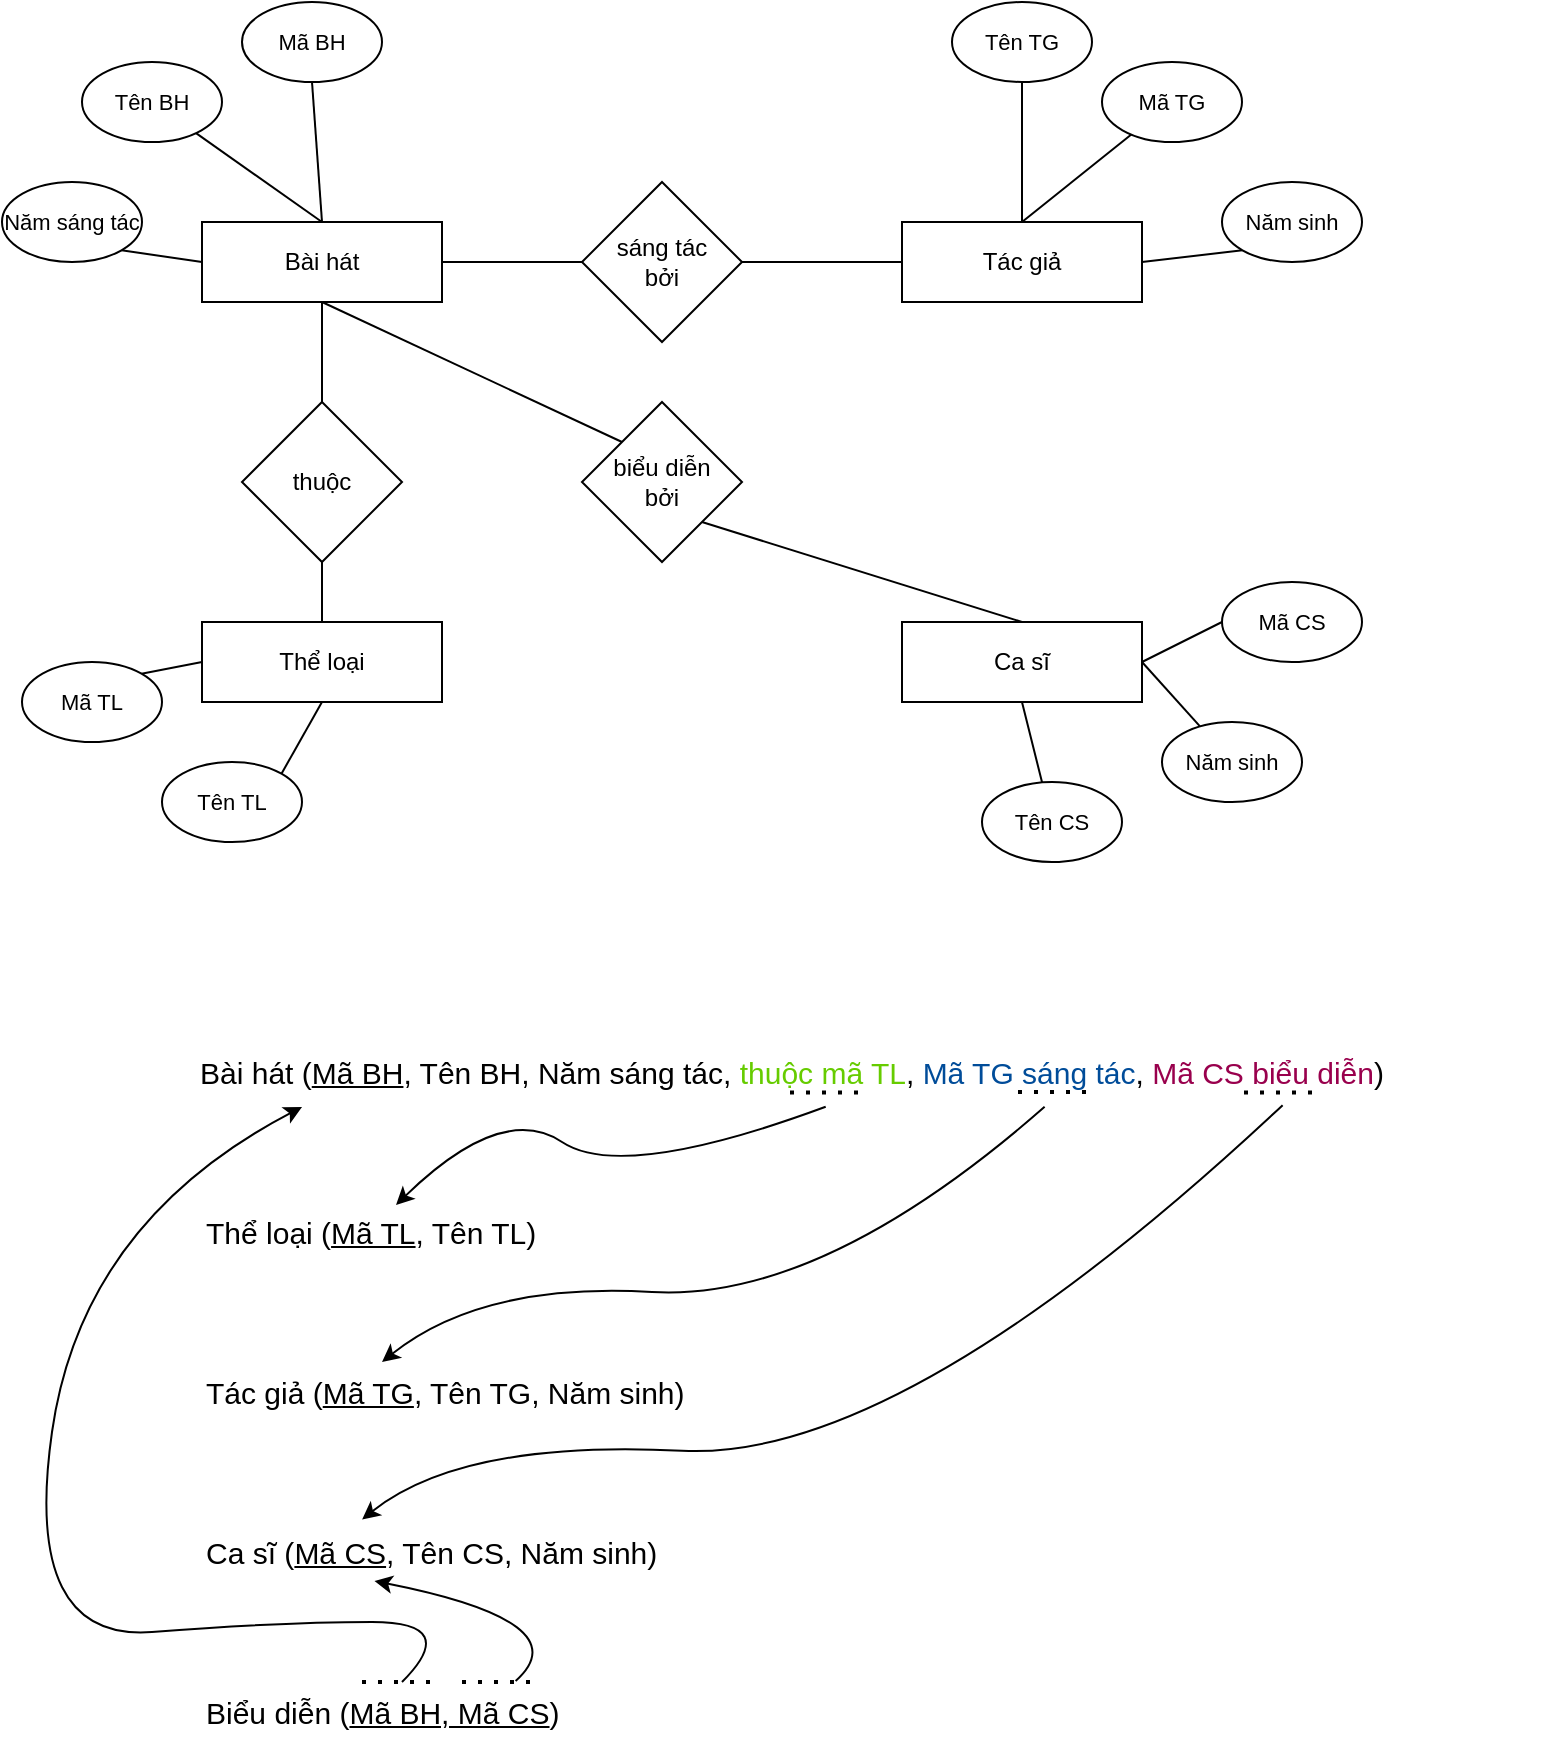 <mxfile version="20.1.1" type="github">
  <diagram id="juYDDhbQV2ejAXvNcZQj" name="Page-1">
    <mxGraphModel dx="901" dy="522" grid="1" gridSize="10" guides="1" tooltips="1" connect="1" arrows="1" fold="1" page="1" pageScale="1" pageWidth="827" pageHeight="1169" math="0" shadow="0">
      <root>
        <mxCell id="0" />
        <mxCell id="1" parent="0" />
        <mxCell id="WebsGutZkE8XCqcuteTi-13" style="edgeStyle=none;shape=connector;rounded=0;orthogonalLoop=1;jettySize=auto;html=1;labelBackgroundColor=default;fontFamily=Helvetica;fontSize=11;fontColor=default;endArrow=none;strokeColor=default;exitX=0.5;exitY=1;exitDx=0;exitDy=0;entryX=0;entryY=0;entryDx=0;entryDy=0;" edge="1" parent="1" source="WebsGutZkE8XCqcuteTi-1" target="WebsGutZkE8XCqcuteTi-6">
          <mxGeometry relative="1" as="geometry" />
        </mxCell>
        <mxCell id="WebsGutZkE8XCqcuteTi-16" style="edgeStyle=none;shape=connector;rounded=0;orthogonalLoop=1;jettySize=auto;html=1;entryX=0;entryY=0.5;entryDx=0;entryDy=0;labelBackgroundColor=default;fontFamily=Helvetica;fontSize=11;fontColor=default;endArrow=none;strokeColor=default;" edge="1" parent="1" source="WebsGutZkE8XCqcuteTi-1" target="WebsGutZkE8XCqcuteTi-7">
          <mxGeometry relative="1" as="geometry" />
        </mxCell>
        <mxCell id="WebsGutZkE8XCqcuteTi-18" style="edgeStyle=none;shape=connector;rounded=0;orthogonalLoop=1;jettySize=auto;html=1;entryX=0.5;entryY=0;entryDx=0;entryDy=0;labelBackgroundColor=default;fontFamily=Helvetica;fontSize=11;fontColor=default;endArrow=none;strokeColor=default;" edge="1" parent="1" source="WebsGutZkE8XCqcuteTi-1" target="WebsGutZkE8XCqcuteTi-5">
          <mxGeometry relative="1" as="geometry" />
        </mxCell>
        <mxCell id="WebsGutZkE8XCqcuteTi-1" value="Bài hát" style="rounded=0;whiteSpace=wrap;html=1;" vertex="1" parent="1">
          <mxGeometry x="120" y="120" width="120" height="40" as="geometry" />
        </mxCell>
        <mxCell id="WebsGutZkE8XCqcuteTi-2" value="Tác giả" style="rounded=0;whiteSpace=wrap;html=1;" vertex="1" parent="1">
          <mxGeometry x="470" y="120" width="120" height="40" as="geometry" />
        </mxCell>
        <mxCell id="WebsGutZkE8XCqcuteTi-3" value="Thể loại" style="rounded=0;whiteSpace=wrap;html=1;" vertex="1" parent="1">
          <mxGeometry x="120" y="320" width="120" height="40" as="geometry" />
        </mxCell>
        <mxCell id="WebsGutZkE8XCqcuteTi-4" value="Ca sĩ" style="rounded=0;whiteSpace=wrap;html=1;" vertex="1" parent="1">
          <mxGeometry x="470" y="320" width="120" height="40" as="geometry" />
        </mxCell>
        <mxCell id="WebsGutZkE8XCqcuteTi-19" style="edgeStyle=none;shape=connector;rounded=0;orthogonalLoop=1;jettySize=auto;html=1;entryX=0.5;entryY=0;entryDx=0;entryDy=0;labelBackgroundColor=default;fontFamily=Helvetica;fontSize=11;fontColor=default;endArrow=none;strokeColor=default;" edge="1" parent="1" source="WebsGutZkE8XCqcuteTi-5" target="WebsGutZkE8XCqcuteTi-3">
          <mxGeometry relative="1" as="geometry" />
        </mxCell>
        <mxCell id="WebsGutZkE8XCqcuteTi-5" value="thuộc" style="rhombus;whiteSpace=wrap;html=1;" vertex="1" parent="1">
          <mxGeometry x="140" y="210" width="80" height="80" as="geometry" />
        </mxCell>
        <mxCell id="WebsGutZkE8XCqcuteTi-14" style="edgeStyle=none;shape=connector;rounded=0;orthogonalLoop=1;jettySize=auto;html=1;exitX=1;exitY=1;exitDx=0;exitDy=0;entryX=0.5;entryY=0;entryDx=0;entryDy=0;labelBackgroundColor=default;fontFamily=Helvetica;fontSize=11;fontColor=default;endArrow=none;strokeColor=default;" edge="1" parent="1" source="WebsGutZkE8XCqcuteTi-6" target="WebsGutZkE8XCqcuteTi-4">
          <mxGeometry relative="1" as="geometry" />
        </mxCell>
        <mxCell id="WebsGutZkE8XCqcuteTi-6" value="biểu diễn&lt;br&gt;bởi" style="rhombus;whiteSpace=wrap;html=1;" vertex="1" parent="1">
          <mxGeometry x="310" y="210" width="80" height="80" as="geometry" />
        </mxCell>
        <mxCell id="WebsGutZkE8XCqcuteTi-17" style="edgeStyle=none;shape=connector;rounded=0;orthogonalLoop=1;jettySize=auto;html=1;entryX=0;entryY=0.5;entryDx=0;entryDy=0;labelBackgroundColor=default;fontFamily=Helvetica;fontSize=11;fontColor=default;endArrow=none;strokeColor=default;" edge="1" parent="1" source="WebsGutZkE8XCqcuteTi-7" target="WebsGutZkE8XCqcuteTi-2">
          <mxGeometry relative="1" as="geometry" />
        </mxCell>
        <mxCell id="WebsGutZkE8XCqcuteTi-7" value="sáng tác&lt;br&gt;bởi" style="rhombus;whiteSpace=wrap;html=1;" vertex="1" parent="1">
          <mxGeometry x="310" y="100" width="80" height="80" as="geometry" />
        </mxCell>
        <mxCell id="WebsGutZkE8XCqcuteTi-32" style="edgeStyle=none;shape=connector;rounded=0;orthogonalLoop=1;jettySize=auto;html=1;labelBackgroundColor=default;fontFamily=Helvetica;fontSize=11;fontColor=default;endArrow=none;strokeColor=default;" edge="1" parent="1" source="WebsGutZkE8XCqcuteTi-20">
          <mxGeometry relative="1" as="geometry">
            <mxPoint x="180" y="120" as="targetPoint" />
          </mxGeometry>
        </mxCell>
        <mxCell id="WebsGutZkE8XCqcuteTi-20" value="Tên BH" style="ellipse;whiteSpace=wrap;html=1;fontFamily=Helvetica;fontSize=11;fontColor=default;" vertex="1" parent="1">
          <mxGeometry x="60" y="40" width="70" height="40" as="geometry" />
        </mxCell>
        <mxCell id="WebsGutZkE8XCqcuteTi-31" style="edgeStyle=none;shape=connector;rounded=0;orthogonalLoop=1;jettySize=auto;html=1;exitX=0.5;exitY=1;exitDx=0;exitDy=0;entryX=0.5;entryY=0;entryDx=0;entryDy=0;labelBackgroundColor=default;fontFamily=Helvetica;fontSize=11;fontColor=default;endArrow=none;strokeColor=default;" edge="1" parent="1" source="WebsGutZkE8XCqcuteTi-21" target="WebsGutZkE8XCqcuteTi-1">
          <mxGeometry relative="1" as="geometry" />
        </mxCell>
        <mxCell id="WebsGutZkE8XCqcuteTi-21" value="Mã BH" style="ellipse;whiteSpace=wrap;html=1;fontFamily=Helvetica;fontSize=11;fontColor=default;" vertex="1" parent="1">
          <mxGeometry x="140" y="10" width="70" height="40" as="geometry" />
        </mxCell>
        <mxCell id="WebsGutZkE8XCqcuteTi-33" style="edgeStyle=none;shape=connector;rounded=0;orthogonalLoop=1;jettySize=auto;html=1;exitX=1;exitY=1;exitDx=0;exitDy=0;entryX=0;entryY=0.5;entryDx=0;entryDy=0;labelBackgroundColor=default;fontFamily=Helvetica;fontSize=11;fontColor=default;endArrow=none;strokeColor=default;" edge="1" parent="1" source="WebsGutZkE8XCqcuteTi-22" target="WebsGutZkE8XCqcuteTi-1">
          <mxGeometry relative="1" as="geometry" />
        </mxCell>
        <mxCell id="WebsGutZkE8XCqcuteTi-22" value="Năm sáng tác" style="ellipse;whiteSpace=wrap;html=1;fontFamily=Helvetica;fontSize=11;fontColor=default;" vertex="1" parent="1">
          <mxGeometry x="20" y="100" width="70" height="40" as="geometry" />
        </mxCell>
        <mxCell id="WebsGutZkE8XCqcuteTi-35" style="edgeStyle=none;shape=connector;rounded=0;orthogonalLoop=1;jettySize=auto;html=1;exitX=1;exitY=0;exitDx=0;exitDy=0;entryX=0.5;entryY=1;entryDx=0;entryDy=0;labelBackgroundColor=default;fontFamily=Helvetica;fontSize=11;fontColor=default;endArrow=none;strokeColor=default;" edge="1" parent="1" source="WebsGutZkE8XCqcuteTi-23" target="WebsGutZkE8XCqcuteTi-3">
          <mxGeometry relative="1" as="geometry" />
        </mxCell>
        <mxCell id="WebsGutZkE8XCqcuteTi-23" value="Tên TL" style="ellipse;whiteSpace=wrap;html=1;fontFamily=Helvetica;fontSize=11;fontColor=default;" vertex="1" parent="1">
          <mxGeometry x="100" y="390" width="70" height="40" as="geometry" />
        </mxCell>
        <mxCell id="WebsGutZkE8XCqcuteTi-34" style="edgeStyle=none;shape=connector;rounded=0;orthogonalLoop=1;jettySize=auto;html=1;exitX=1;exitY=0;exitDx=0;exitDy=0;entryX=0;entryY=0.5;entryDx=0;entryDy=0;labelBackgroundColor=default;fontFamily=Helvetica;fontSize=11;fontColor=default;endArrow=none;strokeColor=default;" edge="1" parent="1" source="WebsGutZkE8XCqcuteTi-24" target="WebsGutZkE8XCqcuteTi-3">
          <mxGeometry relative="1" as="geometry" />
        </mxCell>
        <mxCell id="WebsGutZkE8XCqcuteTi-24" value="Mã TL" style="ellipse;whiteSpace=wrap;html=1;fontFamily=Helvetica;fontSize=11;fontColor=default;" vertex="1" parent="1">
          <mxGeometry x="30" y="340" width="70" height="40" as="geometry" />
        </mxCell>
        <mxCell id="WebsGutZkE8XCqcuteTi-41" style="edgeStyle=none;shape=connector;rounded=0;orthogonalLoop=1;jettySize=auto;html=1;exitX=0;exitY=1;exitDx=0;exitDy=0;entryX=1;entryY=0.5;entryDx=0;entryDy=0;labelBackgroundColor=default;fontFamily=Helvetica;fontSize=11;fontColor=default;endArrow=none;strokeColor=default;" edge="1" parent="1" source="WebsGutZkE8XCqcuteTi-25" target="WebsGutZkE8XCqcuteTi-2">
          <mxGeometry relative="1" as="geometry" />
        </mxCell>
        <mxCell id="WebsGutZkE8XCqcuteTi-25" value="Năm sinh" style="ellipse;whiteSpace=wrap;html=1;fontFamily=Helvetica;fontSize=11;fontColor=default;" vertex="1" parent="1">
          <mxGeometry x="630" y="100" width="70" height="40" as="geometry" />
        </mxCell>
        <mxCell id="WebsGutZkE8XCqcuteTi-40" style="edgeStyle=none;shape=connector;rounded=0;orthogonalLoop=1;jettySize=auto;html=1;labelBackgroundColor=default;fontFamily=Helvetica;fontSize=11;fontColor=default;endArrow=none;strokeColor=default;" edge="1" parent="1" source="WebsGutZkE8XCqcuteTi-26">
          <mxGeometry relative="1" as="geometry">
            <mxPoint x="530" y="120" as="targetPoint" />
          </mxGeometry>
        </mxCell>
        <mxCell id="WebsGutZkE8XCqcuteTi-26" value="Mã TG" style="ellipse;whiteSpace=wrap;html=1;fontFamily=Helvetica;fontSize=11;fontColor=default;" vertex="1" parent="1">
          <mxGeometry x="570" y="40" width="70" height="40" as="geometry" />
        </mxCell>
        <mxCell id="WebsGutZkE8XCqcuteTi-39" style="edgeStyle=none;shape=connector;rounded=0;orthogonalLoop=1;jettySize=auto;html=1;exitX=0.5;exitY=1;exitDx=0;exitDy=0;entryX=0.5;entryY=0;entryDx=0;entryDy=0;labelBackgroundColor=default;fontFamily=Helvetica;fontSize=11;fontColor=default;endArrow=none;strokeColor=default;" edge="1" parent="1" source="WebsGutZkE8XCqcuteTi-27" target="WebsGutZkE8XCqcuteTi-2">
          <mxGeometry relative="1" as="geometry" />
        </mxCell>
        <mxCell id="WebsGutZkE8XCqcuteTi-27" value="Tên TG" style="ellipse;whiteSpace=wrap;html=1;fontFamily=Helvetica;fontSize=11;fontColor=default;" vertex="1" parent="1">
          <mxGeometry x="495" y="10" width="70" height="40" as="geometry" />
        </mxCell>
        <mxCell id="WebsGutZkE8XCqcuteTi-36" style="edgeStyle=none;shape=connector;rounded=0;orthogonalLoop=1;jettySize=auto;html=1;entryX=0.5;entryY=1;entryDx=0;entryDy=0;labelBackgroundColor=default;fontFamily=Helvetica;fontSize=11;fontColor=default;endArrow=none;strokeColor=default;" edge="1" parent="1" source="WebsGutZkE8XCqcuteTi-28" target="WebsGutZkE8XCqcuteTi-4">
          <mxGeometry relative="1" as="geometry" />
        </mxCell>
        <mxCell id="WebsGutZkE8XCqcuteTi-28" value="Tên CS" style="ellipse;whiteSpace=wrap;html=1;fontFamily=Helvetica;fontSize=11;fontColor=default;" vertex="1" parent="1">
          <mxGeometry x="510" y="400" width="70" height="40" as="geometry" />
        </mxCell>
        <mxCell id="WebsGutZkE8XCqcuteTi-37" style="edgeStyle=none;shape=connector;rounded=0;orthogonalLoop=1;jettySize=auto;html=1;entryX=1;entryY=0.5;entryDx=0;entryDy=0;labelBackgroundColor=default;fontFamily=Helvetica;fontSize=11;fontColor=default;endArrow=none;strokeColor=default;" edge="1" parent="1" source="WebsGutZkE8XCqcuteTi-29" target="WebsGutZkE8XCqcuteTi-4">
          <mxGeometry relative="1" as="geometry" />
        </mxCell>
        <mxCell id="WebsGutZkE8XCqcuteTi-29" value="Năm sinh" style="ellipse;whiteSpace=wrap;html=1;fontFamily=Helvetica;fontSize=11;fontColor=default;" vertex="1" parent="1">
          <mxGeometry x="600" y="370" width="70" height="40" as="geometry" />
        </mxCell>
        <mxCell id="WebsGutZkE8XCqcuteTi-38" style="edgeStyle=none;shape=connector;rounded=0;orthogonalLoop=1;jettySize=auto;html=1;exitX=0;exitY=0.5;exitDx=0;exitDy=0;labelBackgroundColor=default;fontFamily=Helvetica;fontSize=11;fontColor=default;endArrow=none;strokeColor=default;" edge="1" parent="1" source="WebsGutZkE8XCqcuteTi-30">
          <mxGeometry relative="1" as="geometry">
            <mxPoint x="590" y="340" as="targetPoint" />
          </mxGeometry>
        </mxCell>
        <mxCell id="WebsGutZkE8XCqcuteTi-30" value="Mã CS" style="ellipse;whiteSpace=wrap;html=1;fontFamily=Helvetica;fontSize=11;fontColor=default;" vertex="1" parent="1">
          <mxGeometry x="630" y="300" width="70" height="40" as="geometry" />
        </mxCell>
        <mxCell id="WebsGutZkE8XCqcuteTi-42" value="Bài hát (&lt;u&gt;Mã BH&lt;/u&gt;, Tên BH, Năm sáng tác, &lt;font color=&quot;#66cc00&quot;&gt;thuộc mã TL&lt;/font&gt;, &lt;font color=&quot;#004c99&quot;&gt;Mã TG sáng tác&lt;/font&gt;, &lt;font color=&quot;#99004d&quot;&gt;Mã CS biểu diễn&lt;/font&gt;)" style="text;html=1;strokeColor=none;fillColor=none;align=left;verticalAlign=middle;whiteSpace=wrap;rounded=0;fontFamily=Helvetica;fontSize=15;fontColor=default;" vertex="1" parent="1">
          <mxGeometry x="117" y="530" width="680" height="30" as="geometry" />
        </mxCell>
        <mxCell id="WebsGutZkE8XCqcuteTi-43" value="Thể loại (&lt;u&gt;Mã TL&lt;/u&gt;, Tên TL)" style="text;html=1;strokeColor=none;fillColor=none;align=left;verticalAlign=middle;whiteSpace=wrap;rounded=0;fontFamily=Helvetica;fontSize=15;fontColor=default;" vertex="1" parent="1">
          <mxGeometry x="120" y="610" width="490" height="30" as="geometry" />
        </mxCell>
        <mxCell id="WebsGutZkE8XCqcuteTi-44" value="Tác giả (&lt;u&gt;Mã TG&lt;/u&gt;, Tên TG, Năm sinh)" style="text;html=1;strokeColor=none;fillColor=none;align=left;verticalAlign=middle;whiteSpace=wrap;rounded=0;fontFamily=Helvetica;fontSize=15;fontColor=default;" vertex="1" parent="1">
          <mxGeometry x="120" y="690" width="490" height="30" as="geometry" />
        </mxCell>
        <mxCell id="WebsGutZkE8XCqcuteTi-45" value="Ca sĩ (&lt;u&gt;Mã CS&lt;/u&gt;, Tên CS, Năm sinh)" style="text;html=1;strokeColor=none;fillColor=none;align=left;verticalAlign=middle;whiteSpace=wrap;rounded=0;fontFamily=Helvetica;fontSize=15;fontColor=default;" vertex="1" parent="1">
          <mxGeometry x="120" y="770" width="490" height="30" as="geometry" />
        </mxCell>
        <mxCell id="WebsGutZkE8XCqcuteTi-47" value="" style="curved=1;endArrow=classic;html=1;rounded=0;labelBackgroundColor=default;fontFamily=Helvetica;fontSize=15;fontColor=default;strokeColor=default;shape=connector;entryX=0.198;entryY=0.05;entryDx=0;entryDy=0;entryPerimeter=0;exitX=0.463;exitY=1.08;exitDx=0;exitDy=0;exitPerimeter=0;" edge="1" parent="1" source="WebsGutZkE8XCqcuteTi-42" target="WebsGutZkE8XCqcuteTi-43">
          <mxGeometry width="50" height="50" relative="1" as="geometry">
            <mxPoint x="370" y="560" as="sourcePoint" />
            <mxPoint x="220" y="600" as="targetPoint" />
            <Array as="points">
              <mxPoint x="330" y="600" />
              <mxPoint x="270" y="560" />
            </Array>
          </mxGeometry>
        </mxCell>
        <mxCell id="WebsGutZkE8XCqcuteTi-48" value="" style="curved=1;endArrow=classic;html=1;rounded=0;labelBackgroundColor=default;fontFamily=Helvetica;fontSize=15;fontColor=default;strokeColor=default;shape=connector;entryX=0.646;entryY=1.083;entryDx=0;entryDy=0;entryPerimeter=0;exitX=0.624;exitY=1.08;exitDx=0;exitDy=0;exitPerimeter=0;" edge="1" parent="1" source="WebsGutZkE8XCqcuteTi-42">
          <mxGeometry width="50" height="50" relative="1" as="geometry">
            <mxPoint x="416.15" y="650.51" as="sourcePoint" />
            <mxPoint x="210" y="690" as="targetPoint" />
            <Array as="points">
              <mxPoint x="430" y="660" />
              <mxPoint x="260" y="650" />
            </Array>
          </mxGeometry>
        </mxCell>
        <mxCell id="WebsGutZkE8XCqcuteTi-50" value="" style="curved=1;endArrow=classic;html=1;rounded=0;labelBackgroundColor=default;fontFamily=Helvetica;fontSize=15;fontColor=default;strokeColor=default;shape=connector;entryX=0.82;entryY=1.083;entryDx=0;entryDy=0;entryPerimeter=0;exitX=0.799;exitY=1.053;exitDx=0;exitDy=0;exitPerimeter=0;" edge="1" parent="1" source="WebsGutZkE8XCqcuteTi-42">
          <mxGeometry width="50" height="50" relative="1" as="geometry">
            <mxPoint x="529.95" y="641.25" as="sourcePoint" />
            <mxPoint x="200.05" y="768.76" as="targetPoint" />
            <Array as="points">
              <mxPoint x="470" y="740" />
              <mxPoint x="250.05" y="728.76" />
            </Array>
          </mxGeometry>
        </mxCell>
        <mxCell id="WebsGutZkE8XCqcuteTi-55" value="Biểu diễn (&lt;u&gt;Mã BH, Mã CS&lt;/u&gt;)" style="text;html=1;strokeColor=none;fillColor=none;align=left;verticalAlign=middle;whiteSpace=wrap;rounded=0;fontFamily=Helvetica;fontSize=15;fontColor=default;" vertex="1" parent="1">
          <mxGeometry x="120" y="850" width="490" height="30" as="geometry" />
        </mxCell>
        <mxCell id="WebsGutZkE8XCqcuteTi-56" value="" style="curved=1;endArrow=classic;html=1;rounded=0;labelBackgroundColor=default;fontFamily=Helvetica;fontSize=15;fontColor=#99004D;strokeColor=default;shape=connector;entryX=0.078;entryY=1.083;entryDx=0;entryDy=0;entryPerimeter=0;" edge="1" parent="1" target="WebsGutZkE8XCqcuteTi-42">
          <mxGeometry width="50" height="50" relative="1" as="geometry">
            <mxPoint x="220" y="850" as="sourcePoint" />
            <mxPoint x="160" y="570" as="targetPoint" />
            <Array as="points">
              <mxPoint x="250" y="820" />
              <mxPoint x="160" y="820" />
              <mxPoint x="30" y="830" />
              <mxPoint x="60" y="620" />
            </Array>
          </mxGeometry>
        </mxCell>
        <mxCell id="WebsGutZkE8XCqcuteTi-58" value="" style="curved=1;endArrow=classic;html=1;rounded=0;labelBackgroundColor=default;fontFamily=Helvetica;fontSize=15;fontColor=#99004D;strokeColor=default;shape=connector;entryX=0.176;entryY=0.983;entryDx=0;entryDy=0;entryPerimeter=0;exitX=0.32;exitY=-0.017;exitDx=0;exitDy=0;exitPerimeter=0;" edge="1" parent="1" source="WebsGutZkE8XCqcuteTi-55" target="WebsGutZkE8XCqcuteTi-45">
          <mxGeometry width="50" height="50" relative="1" as="geometry">
            <mxPoint x="260" y="850" as="sourcePoint" />
            <mxPoint x="310" y="800" as="targetPoint" />
            <Array as="points">
              <mxPoint x="310" y="820" />
            </Array>
          </mxGeometry>
        </mxCell>
        <mxCell id="WebsGutZkE8XCqcuteTi-59" value="" style="endArrow=none;dashed=1;html=1;dashPattern=1 3;strokeWidth=2;rounded=0;labelBackgroundColor=default;fontFamily=Helvetica;fontSize=15;fontColor=#99004D;shape=connector;" edge="1" parent="1">
          <mxGeometry width="50" height="50" relative="1" as="geometry">
            <mxPoint x="200" y="850" as="sourcePoint" />
            <mxPoint x="240" y="850" as="targetPoint" />
          </mxGeometry>
        </mxCell>
        <mxCell id="WebsGutZkE8XCqcuteTi-60" value="" style="endArrow=none;dashed=1;html=1;dashPattern=1 3;strokeWidth=2;rounded=0;labelBackgroundColor=default;fontFamily=Helvetica;fontSize=15;fontColor=#99004D;shape=connector;" edge="1" parent="1">
          <mxGeometry width="50" height="50" relative="1" as="geometry">
            <mxPoint x="250" y="850" as="sourcePoint" />
            <mxPoint x="290" y="850" as="targetPoint" />
          </mxGeometry>
        </mxCell>
        <mxCell id="WebsGutZkE8XCqcuteTi-61" value="" style="endArrow=none;dashed=1;html=1;dashPattern=1 3;strokeWidth=2;rounded=0;labelBackgroundColor=default;fontFamily=Helvetica;fontSize=15;fontColor=#99004D;shape=connector;" edge="1" parent="1">
          <mxGeometry width="50" height="50" relative="1" as="geometry">
            <mxPoint x="414" y="555.2" as="sourcePoint" />
            <mxPoint x="454" y="555.2" as="targetPoint" />
          </mxGeometry>
        </mxCell>
        <mxCell id="WebsGutZkE8XCqcuteTi-62" value="" style="endArrow=none;dashed=1;html=1;dashPattern=1 3;strokeWidth=2;rounded=0;labelBackgroundColor=default;fontFamily=Helvetica;fontSize=15;fontColor=#99004D;shape=connector;" edge="1" parent="1">
          <mxGeometry width="50" height="50" relative="1" as="geometry">
            <mxPoint x="528" y="555" as="sourcePoint" />
            <mxPoint x="568" y="555" as="targetPoint" />
          </mxGeometry>
        </mxCell>
        <mxCell id="WebsGutZkE8XCqcuteTi-63" value="" style="endArrow=none;dashed=1;html=1;dashPattern=1 3;strokeWidth=2;rounded=0;labelBackgroundColor=default;fontFamily=Helvetica;fontSize=15;fontColor=#99004D;shape=connector;" edge="1" parent="1">
          <mxGeometry width="50" height="50" relative="1" as="geometry">
            <mxPoint x="641" y="555.2" as="sourcePoint" />
            <mxPoint x="681" y="555.2" as="targetPoint" />
          </mxGeometry>
        </mxCell>
      </root>
    </mxGraphModel>
  </diagram>
</mxfile>
